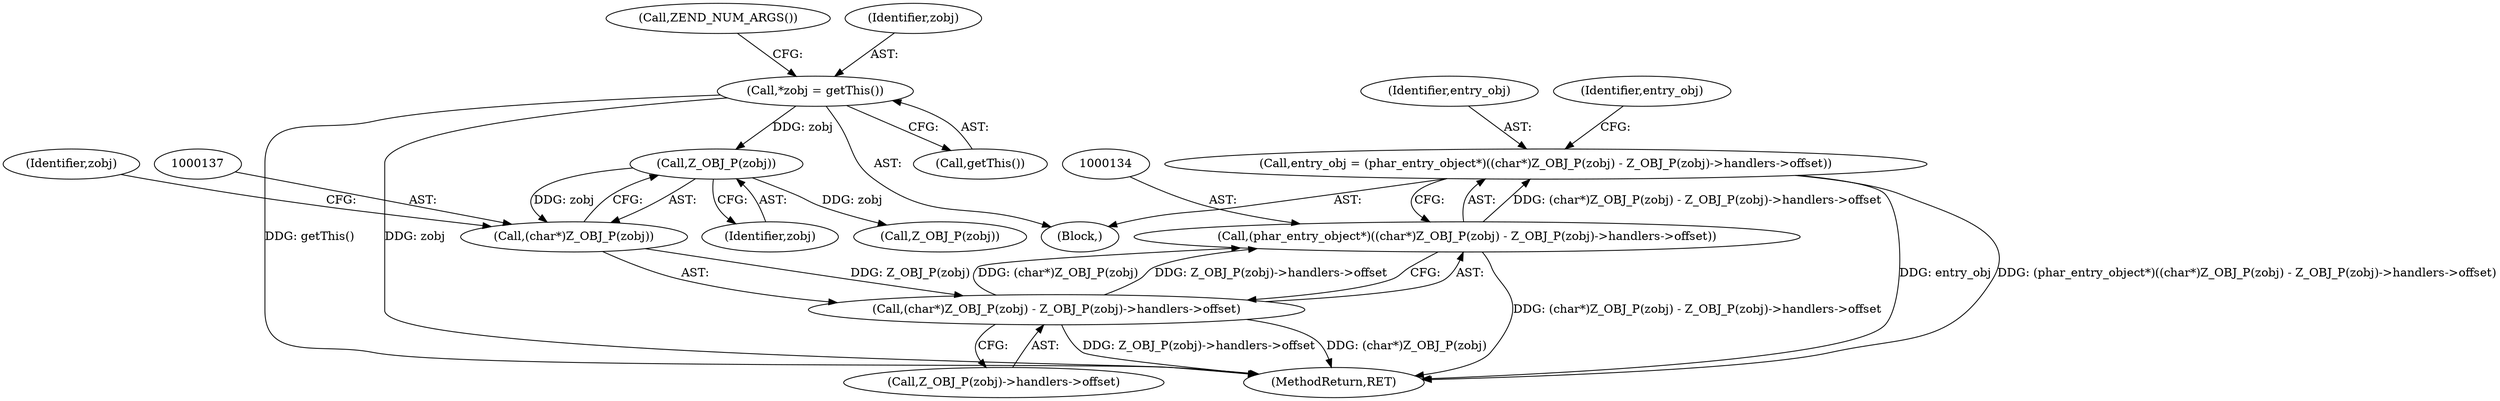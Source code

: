 digraph "0_php_1e9b175204e3286d64dfd6c9f09151c31b5e099a_16@pointer" {
"1000131" [label="(Call,entry_obj = (phar_entry_object*)((char*)Z_OBJ_P(zobj) - Z_OBJ_P(zobj)->handlers->offset))"];
"1000133" [label="(Call,(phar_entry_object*)((char*)Z_OBJ_P(zobj) - Z_OBJ_P(zobj)->handlers->offset))"];
"1000135" [label="(Call,(char*)Z_OBJ_P(zobj) - Z_OBJ_P(zobj)->handlers->offset)"];
"1000136" [label="(Call,(char*)Z_OBJ_P(zobj))"];
"1000138" [label="(Call,Z_OBJ_P(zobj))"];
"1000115" [label="(Call,*zobj = getThis())"];
"1000135" [label="(Call,(char*)Z_OBJ_P(zobj) - Z_OBJ_P(zobj)->handlers->offset)"];
"1000138" [label="(Call,Z_OBJ_P(zobj))"];
"1000132" [label="(Identifier,entry_obj)"];
"1000122" [label="(Call,ZEND_NUM_ARGS())"];
"1000148" [label="(Identifier,entry_obj)"];
"1000103" [label="(Block,)"];
"1000133" [label="(Call,(phar_entry_object*)((char*)Z_OBJ_P(zobj) - Z_OBJ_P(zobj)->handlers->offset))"];
"1000140" [label="(Call,Z_OBJ_P(zobj)->handlers->offset)"];
"1000136" [label="(Call,(char*)Z_OBJ_P(zobj))"];
"1000143" [label="(Identifier,zobj)"];
"1000115" [label="(Call,*zobj = getThis())"];
"1000139" [label="(Identifier,zobj)"];
"1000116" [label="(Identifier,zobj)"];
"1000142" [label="(Call,Z_OBJ_P(zobj))"];
"1000131" [label="(Call,entry_obj = (phar_entry_object*)((char*)Z_OBJ_P(zobj) - Z_OBJ_P(zobj)->handlers->offset))"];
"1000117" [label="(Call,getThis())"];
"1000289" [label="(MethodReturn,RET)"];
"1000131" -> "1000103"  [label="AST: "];
"1000131" -> "1000133"  [label="CFG: "];
"1000132" -> "1000131"  [label="AST: "];
"1000133" -> "1000131"  [label="AST: "];
"1000148" -> "1000131"  [label="CFG: "];
"1000131" -> "1000289"  [label="DDG: entry_obj"];
"1000131" -> "1000289"  [label="DDG: (phar_entry_object*)((char*)Z_OBJ_P(zobj) - Z_OBJ_P(zobj)->handlers->offset)"];
"1000133" -> "1000131"  [label="DDG: (char*)Z_OBJ_P(zobj) - Z_OBJ_P(zobj)->handlers->offset"];
"1000133" -> "1000135"  [label="CFG: "];
"1000134" -> "1000133"  [label="AST: "];
"1000135" -> "1000133"  [label="AST: "];
"1000133" -> "1000289"  [label="DDG: (char*)Z_OBJ_P(zobj) - Z_OBJ_P(zobj)->handlers->offset"];
"1000135" -> "1000133"  [label="DDG: (char*)Z_OBJ_P(zobj)"];
"1000135" -> "1000133"  [label="DDG: Z_OBJ_P(zobj)->handlers->offset"];
"1000135" -> "1000140"  [label="CFG: "];
"1000136" -> "1000135"  [label="AST: "];
"1000140" -> "1000135"  [label="AST: "];
"1000135" -> "1000289"  [label="DDG: Z_OBJ_P(zobj)->handlers->offset"];
"1000135" -> "1000289"  [label="DDG: (char*)Z_OBJ_P(zobj)"];
"1000136" -> "1000135"  [label="DDG: Z_OBJ_P(zobj)"];
"1000136" -> "1000138"  [label="CFG: "];
"1000137" -> "1000136"  [label="AST: "];
"1000138" -> "1000136"  [label="AST: "];
"1000143" -> "1000136"  [label="CFG: "];
"1000138" -> "1000136"  [label="DDG: zobj"];
"1000138" -> "1000139"  [label="CFG: "];
"1000139" -> "1000138"  [label="AST: "];
"1000115" -> "1000138"  [label="DDG: zobj"];
"1000138" -> "1000142"  [label="DDG: zobj"];
"1000115" -> "1000103"  [label="AST: "];
"1000115" -> "1000117"  [label="CFG: "];
"1000116" -> "1000115"  [label="AST: "];
"1000117" -> "1000115"  [label="AST: "];
"1000122" -> "1000115"  [label="CFG: "];
"1000115" -> "1000289"  [label="DDG: getThis()"];
"1000115" -> "1000289"  [label="DDG: zobj"];
}
